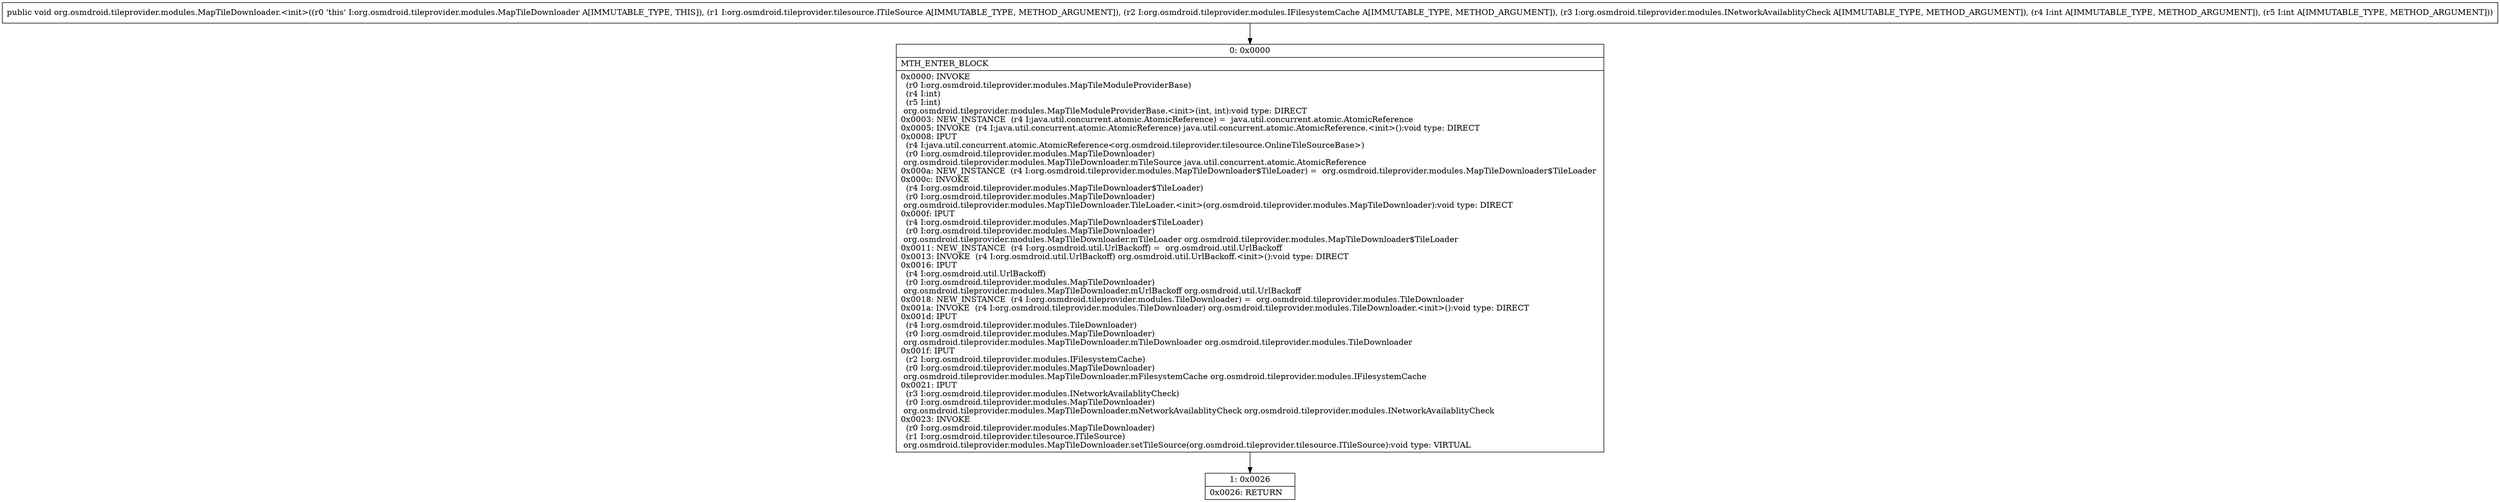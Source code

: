 digraph "CFG fororg.osmdroid.tileprovider.modules.MapTileDownloader.\<init\>(Lorg\/osmdroid\/tileprovider\/tilesource\/ITileSource;Lorg\/osmdroid\/tileprovider\/modules\/IFilesystemCache;Lorg\/osmdroid\/tileprovider\/modules\/INetworkAvailablityCheck;II)V" {
Node_0 [shape=record,label="{0\:\ 0x0000|MTH_ENTER_BLOCK\l|0x0000: INVOKE  \l  (r0 I:org.osmdroid.tileprovider.modules.MapTileModuleProviderBase)\l  (r4 I:int)\l  (r5 I:int)\l org.osmdroid.tileprovider.modules.MapTileModuleProviderBase.\<init\>(int, int):void type: DIRECT \l0x0003: NEW_INSTANCE  (r4 I:java.util.concurrent.atomic.AtomicReference) =  java.util.concurrent.atomic.AtomicReference \l0x0005: INVOKE  (r4 I:java.util.concurrent.atomic.AtomicReference) java.util.concurrent.atomic.AtomicReference.\<init\>():void type: DIRECT \l0x0008: IPUT  \l  (r4 I:java.util.concurrent.atomic.AtomicReference\<org.osmdroid.tileprovider.tilesource.OnlineTileSourceBase\>)\l  (r0 I:org.osmdroid.tileprovider.modules.MapTileDownloader)\l org.osmdroid.tileprovider.modules.MapTileDownloader.mTileSource java.util.concurrent.atomic.AtomicReference \l0x000a: NEW_INSTANCE  (r4 I:org.osmdroid.tileprovider.modules.MapTileDownloader$TileLoader) =  org.osmdroid.tileprovider.modules.MapTileDownloader$TileLoader \l0x000c: INVOKE  \l  (r4 I:org.osmdroid.tileprovider.modules.MapTileDownloader$TileLoader)\l  (r0 I:org.osmdroid.tileprovider.modules.MapTileDownloader)\l org.osmdroid.tileprovider.modules.MapTileDownloader.TileLoader.\<init\>(org.osmdroid.tileprovider.modules.MapTileDownloader):void type: DIRECT \l0x000f: IPUT  \l  (r4 I:org.osmdroid.tileprovider.modules.MapTileDownloader$TileLoader)\l  (r0 I:org.osmdroid.tileprovider.modules.MapTileDownloader)\l org.osmdroid.tileprovider.modules.MapTileDownloader.mTileLoader org.osmdroid.tileprovider.modules.MapTileDownloader$TileLoader \l0x0011: NEW_INSTANCE  (r4 I:org.osmdroid.util.UrlBackoff) =  org.osmdroid.util.UrlBackoff \l0x0013: INVOKE  (r4 I:org.osmdroid.util.UrlBackoff) org.osmdroid.util.UrlBackoff.\<init\>():void type: DIRECT \l0x0016: IPUT  \l  (r4 I:org.osmdroid.util.UrlBackoff)\l  (r0 I:org.osmdroid.tileprovider.modules.MapTileDownloader)\l org.osmdroid.tileprovider.modules.MapTileDownloader.mUrlBackoff org.osmdroid.util.UrlBackoff \l0x0018: NEW_INSTANCE  (r4 I:org.osmdroid.tileprovider.modules.TileDownloader) =  org.osmdroid.tileprovider.modules.TileDownloader \l0x001a: INVOKE  (r4 I:org.osmdroid.tileprovider.modules.TileDownloader) org.osmdroid.tileprovider.modules.TileDownloader.\<init\>():void type: DIRECT \l0x001d: IPUT  \l  (r4 I:org.osmdroid.tileprovider.modules.TileDownloader)\l  (r0 I:org.osmdroid.tileprovider.modules.MapTileDownloader)\l org.osmdroid.tileprovider.modules.MapTileDownloader.mTileDownloader org.osmdroid.tileprovider.modules.TileDownloader \l0x001f: IPUT  \l  (r2 I:org.osmdroid.tileprovider.modules.IFilesystemCache)\l  (r0 I:org.osmdroid.tileprovider.modules.MapTileDownloader)\l org.osmdroid.tileprovider.modules.MapTileDownloader.mFilesystemCache org.osmdroid.tileprovider.modules.IFilesystemCache \l0x0021: IPUT  \l  (r3 I:org.osmdroid.tileprovider.modules.INetworkAvailablityCheck)\l  (r0 I:org.osmdroid.tileprovider.modules.MapTileDownloader)\l org.osmdroid.tileprovider.modules.MapTileDownloader.mNetworkAvailablityCheck org.osmdroid.tileprovider.modules.INetworkAvailablityCheck \l0x0023: INVOKE  \l  (r0 I:org.osmdroid.tileprovider.modules.MapTileDownloader)\l  (r1 I:org.osmdroid.tileprovider.tilesource.ITileSource)\l org.osmdroid.tileprovider.modules.MapTileDownloader.setTileSource(org.osmdroid.tileprovider.tilesource.ITileSource):void type: VIRTUAL \l}"];
Node_1 [shape=record,label="{1\:\ 0x0026|0x0026: RETURN   \l}"];
MethodNode[shape=record,label="{public void org.osmdroid.tileprovider.modules.MapTileDownloader.\<init\>((r0 'this' I:org.osmdroid.tileprovider.modules.MapTileDownloader A[IMMUTABLE_TYPE, THIS]), (r1 I:org.osmdroid.tileprovider.tilesource.ITileSource A[IMMUTABLE_TYPE, METHOD_ARGUMENT]), (r2 I:org.osmdroid.tileprovider.modules.IFilesystemCache A[IMMUTABLE_TYPE, METHOD_ARGUMENT]), (r3 I:org.osmdroid.tileprovider.modules.INetworkAvailablityCheck A[IMMUTABLE_TYPE, METHOD_ARGUMENT]), (r4 I:int A[IMMUTABLE_TYPE, METHOD_ARGUMENT]), (r5 I:int A[IMMUTABLE_TYPE, METHOD_ARGUMENT])) }"];
MethodNode -> Node_0;
Node_0 -> Node_1;
}

